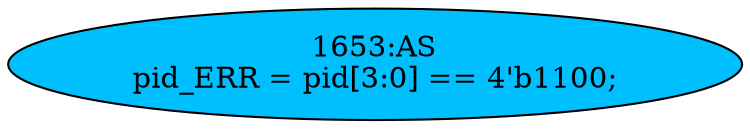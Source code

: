 strict digraph "" {
	node [label="\N"];
	"1653:AS"	 [ast="<pyverilog.vparser.ast.Assign object at 0x7f13b5568f50>",
		def_var="['pid_ERR']",
		fillcolor=deepskyblue,
		label="1653:AS
pid_ERR = pid[3:0] == 4'b1100;",
		statements="[]",
		style=filled,
		typ=Assign,
		use_var="['pid']"];
}
